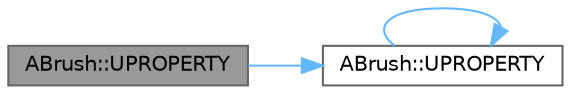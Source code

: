 digraph "ABrush::UPROPERTY"
{
 // INTERACTIVE_SVG=YES
 // LATEX_PDF_SIZE
  bgcolor="transparent";
  edge [fontname=Helvetica,fontsize=10,labelfontname=Helvetica,labelfontsize=10];
  node [fontname=Helvetica,fontsize=10,shape=box,height=0.2,width=0.4];
  rankdir="LR";
  Node1 [id="Node000001",label="ABrush::UPROPERTY",height=0.2,width=0.4,color="gray40", fillcolor="grey60", style="filled", fontcolor="black",tooltip="Flag set when we are in a manipulation (scaling, translation, brush builder param change etc...."];
  Node1 -> Node2 [id="edge1_Node000001_Node000002",color="steelblue1",style="solid",tooltip=" "];
  Node2 [id="Node000002",label="ABrush::UPROPERTY",height=0.2,width=0.4,color="grey40", fillcolor="white", style="filled",URL="$d3/dd8/classABrush.html#a21c2b00279aa1970706323def034b4dc",tooltip=" "];
  Node2 -> Node2 [id="edge2_Node000002_Node000002",color="steelblue1",style="solid",tooltip=" "];
}
